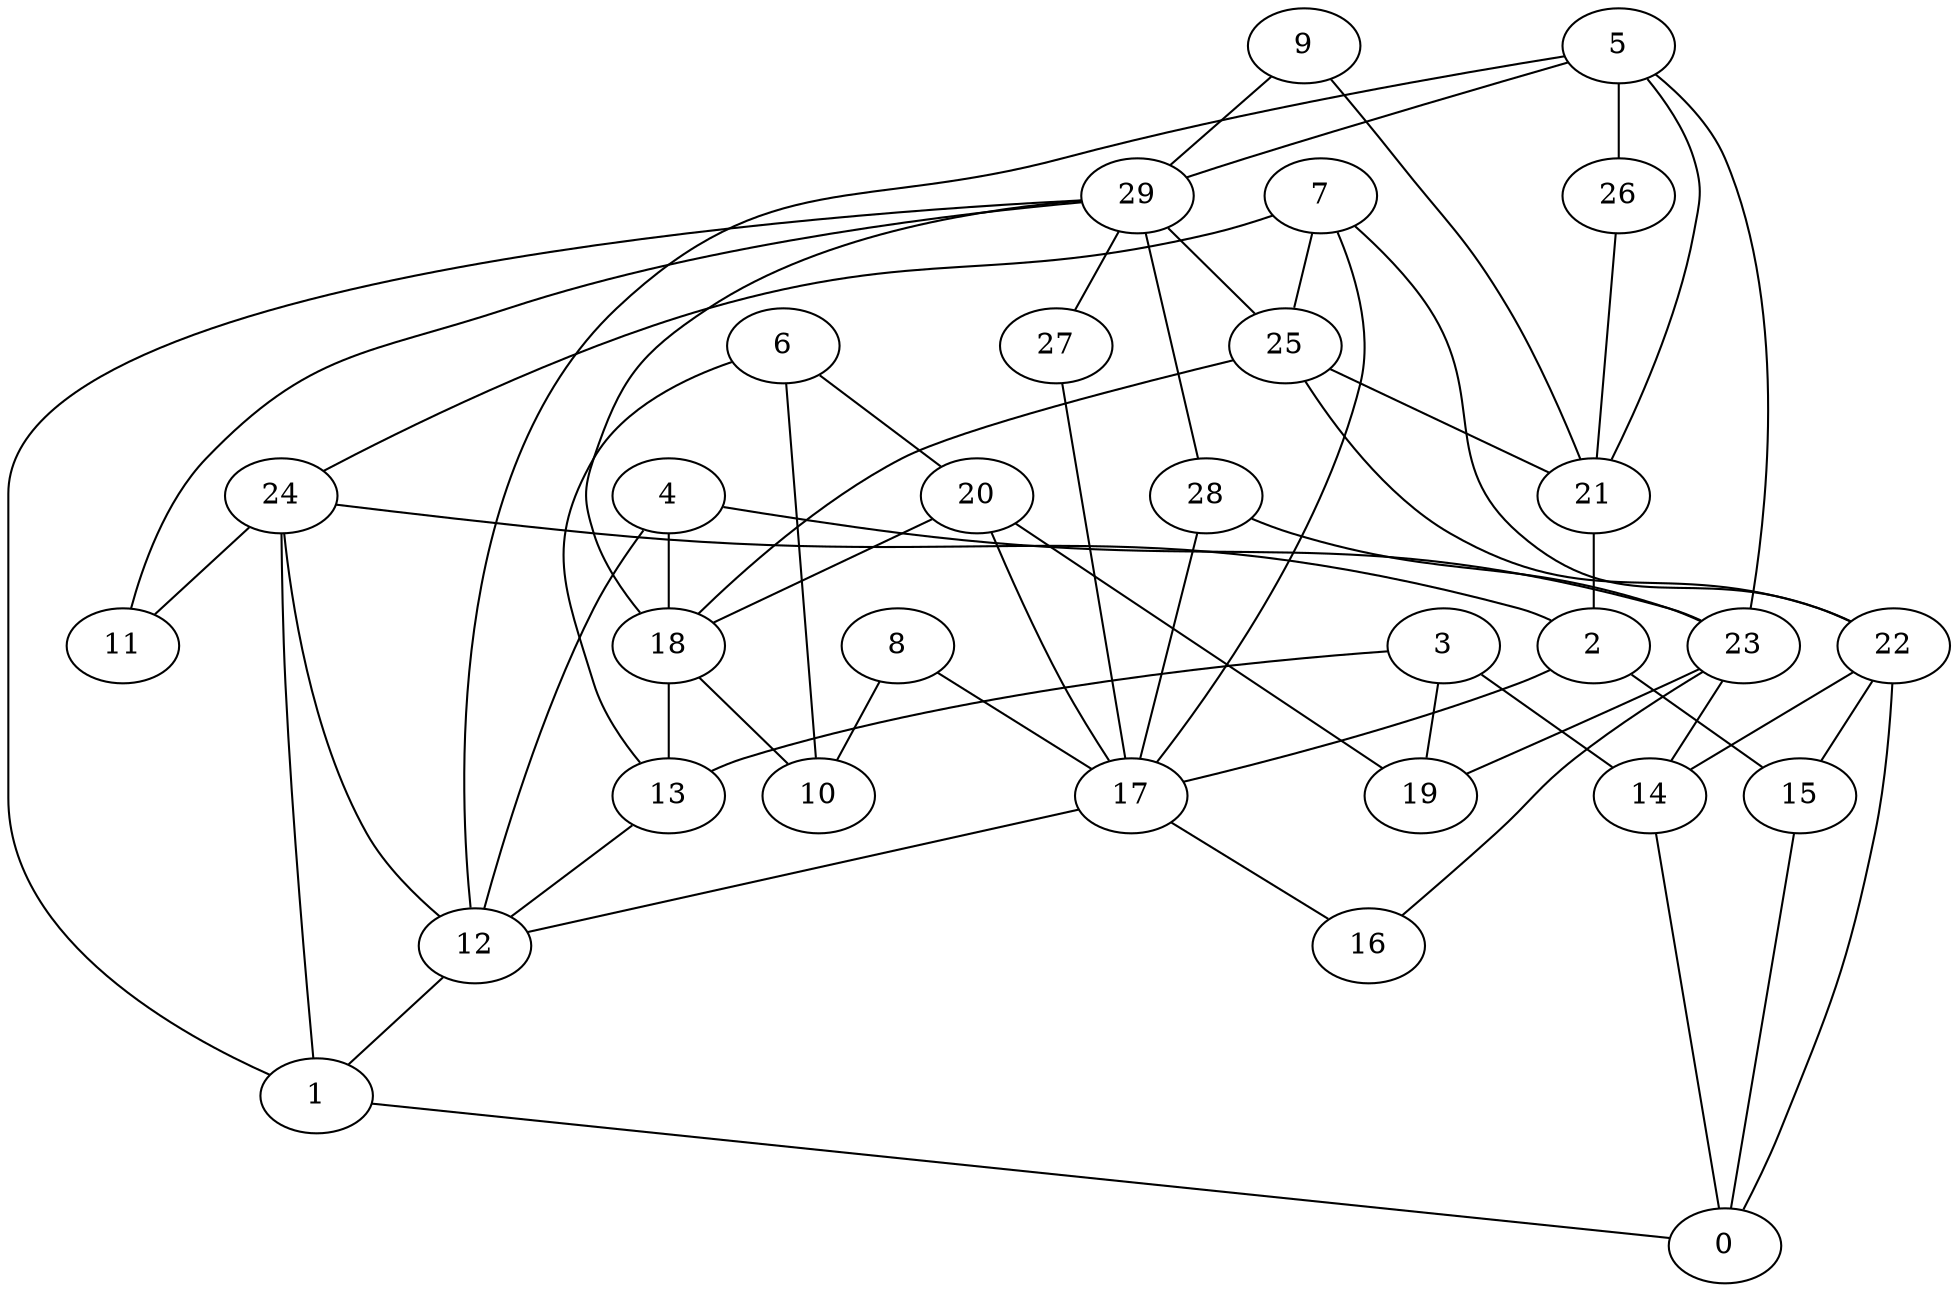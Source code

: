 digraph GG_graph {

subgraph G_graph {
edge [color = black]
"20" -> "17" [dir = none]
"5" -> "26" [dir = none]
"5" -> "21" [dir = none]
"22" -> "14" [dir = none]
"22" -> "0" [dir = none]
"22" -> "15" [dir = none]
"17" -> "16" [dir = none]
"9" -> "21" [dir = none]
"1" -> "0" [dir = none]
"24" -> "11" [dir = none]
"25" -> "18" [dir = none]
"25" -> "21" [dir = none]
"25" -> "22" [dir = none]
"29" -> "27" [dir = none]
"29" -> "28" [dir = none]
"29" -> "11" [dir = none]
"29" -> "25" [dir = none]
"21" -> "2" [dir = none]
"23" -> "19" [dir = none]
"23" -> "16" [dir = none]
"12" -> "1" [dir = none]
"3" -> "13" [dir = none]
"3" -> "19" [dir = none]
"6" -> "10" [dir = none]
"8" -> "10" [dir = none]
"8" -> "17" [dir = none]
"7" -> "17" [dir = none]
"7" -> "25" [dir = none]
"4" -> "23" [dir = none]
"5" -> "29" [dir = none]
"17" -> "12" [dir = none]
"29" -> "1" [dir = none]
"4" -> "12" [dir = none]
"26" -> "21" [dir = none]
"24" -> "12" [dir = none]
"7" -> "24" [dir = none]
"4" -> "18" [dir = none]
"18" -> "13" [dir = none]
"29" -> "18" [dir = none]
"28" -> "17" [dir = none]
"7" -> "22" [dir = none]
"2" -> "17" [dir = none]
"27" -> "17" [dir = none]
"5" -> "12" [dir = none]
"2" -> "15" [dir = none]
"24" -> "2" [dir = none]
"14" -> "0" [dir = none]
"20" -> "18" [dir = none]
"23" -> "14" [dir = none]
"20" -> "19" [dir = none]
"13" -> "12" [dir = none]
"6" -> "13" [dir = none]
"6" -> "20" [dir = none]
"24" -> "1" [dir = none]
"15" -> "0" [dir = none]
"3" -> "14" [dir = none]
"9" -> "29" [dir = none]
"18" -> "10" [dir = none]
"28" -> "23" [dir = none]
"5" -> "23" [dir = none]
}

}
